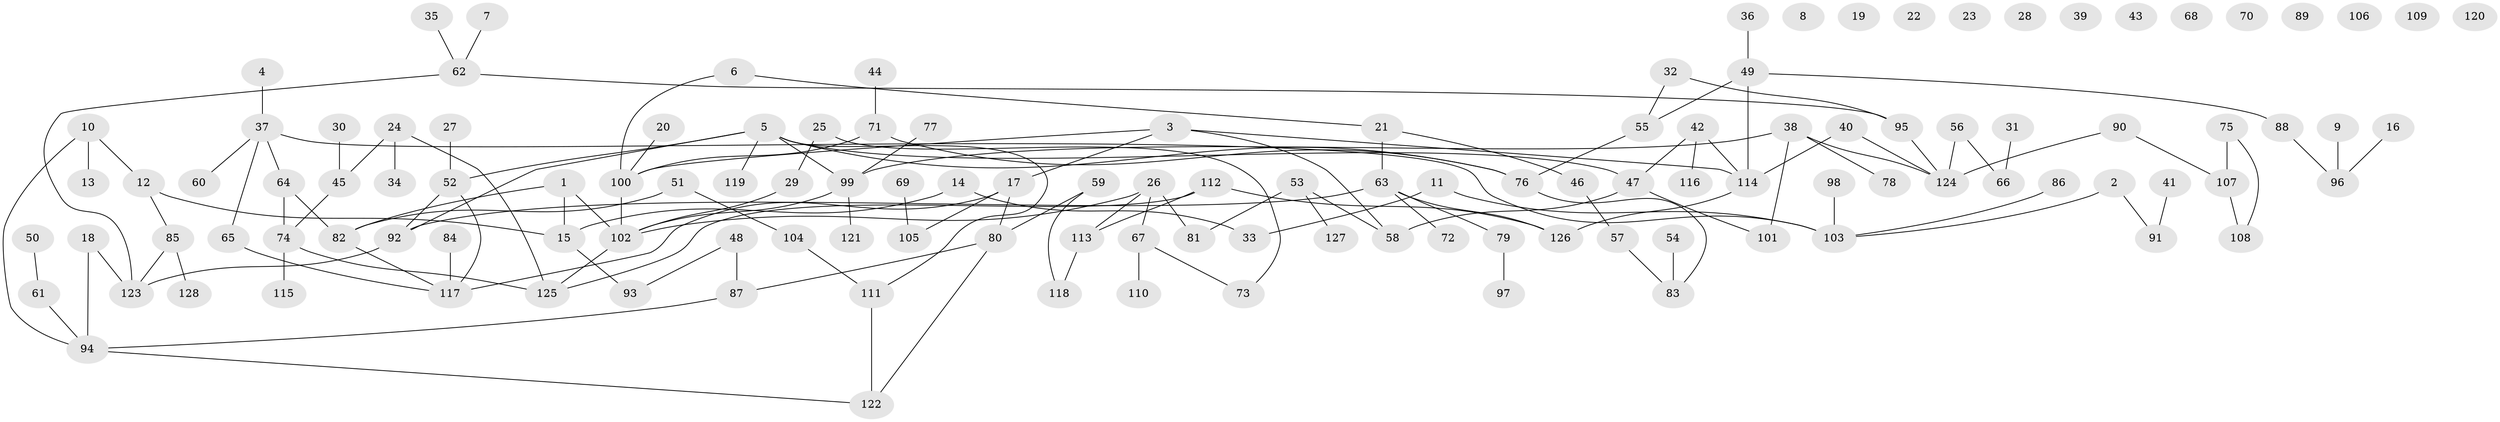 // Generated by graph-tools (version 1.1) at 2025/33/03/09/25 02:33:50]
// undirected, 128 vertices, 145 edges
graph export_dot {
graph [start="1"]
  node [color=gray90,style=filled];
  1;
  2;
  3;
  4;
  5;
  6;
  7;
  8;
  9;
  10;
  11;
  12;
  13;
  14;
  15;
  16;
  17;
  18;
  19;
  20;
  21;
  22;
  23;
  24;
  25;
  26;
  27;
  28;
  29;
  30;
  31;
  32;
  33;
  34;
  35;
  36;
  37;
  38;
  39;
  40;
  41;
  42;
  43;
  44;
  45;
  46;
  47;
  48;
  49;
  50;
  51;
  52;
  53;
  54;
  55;
  56;
  57;
  58;
  59;
  60;
  61;
  62;
  63;
  64;
  65;
  66;
  67;
  68;
  69;
  70;
  71;
  72;
  73;
  74;
  75;
  76;
  77;
  78;
  79;
  80;
  81;
  82;
  83;
  84;
  85;
  86;
  87;
  88;
  89;
  90;
  91;
  92;
  93;
  94;
  95;
  96;
  97;
  98;
  99;
  100;
  101;
  102;
  103;
  104;
  105;
  106;
  107;
  108;
  109;
  110;
  111;
  112;
  113;
  114;
  115;
  116;
  117;
  118;
  119;
  120;
  121;
  122;
  123;
  124;
  125;
  126;
  127;
  128;
  1 -- 15;
  1 -- 82;
  1 -- 102;
  2 -- 91;
  2 -- 103;
  3 -- 17;
  3 -- 58;
  3 -- 100;
  3 -- 114;
  4 -- 37;
  5 -- 47;
  5 -- 52;
  5 -- 76;
  5 -- 92;
  5 -- 99;
  5 -- 111;
  5 -- 119;
  6 -- 21;
  6 -- 100;
  7 -- 62;
  9 -- 96;
  10 -- 12;
  10 -- 13;
  10 -- 94;
  11 -- 33;
  11 -- 103;
  12 -- 15;
  12 -- 85;
  14 -- 15;
  14 -- 33;
  15 -- 93;
  16 -- 96;
  17 -- 80;
  17 -- 105;
  17 -- 117;
  18 -- 94;
  18 -- 123;
  20 -- 100;
  21 -- 46;
  21 -- 63;
  24 -- 34;
  24 -- 45;
  24 -- 125;
  25 -- 29;
  25 -- 73;
  26 -- 67;
  26 -- 81;
  26 -- 102;
  26 -- 113;
  27 -- 52;
  29 -- 102;
  30 -- 45;
  31 -- 66;
  32 -- 55;
  32 -- 95;
  35 -- 62;
  36 -- 49;
  37 -- 60;
  37 -- 64;
  37 -- 65;
  37 -- 103;
  38 -- 78;
  38 -- 99;
  38 -- 101;
  38 -- 124;
  40 -- 114;
  40 -- 124;
  41 -- 91;
  42 -- 47;
  42 -- 114;
  42 -- 116;
  44 -- 71;
  45 -- 74;
  46 -- 57;
  47 -- 58;
  47 -- 101;
  48 -- 87;
  48 -- 93;
  49 -- 55;
  49 -- 88;
  49 -- 114;
  50 -- 61;
  51 -- 82;
  51 -- 104;
  52 -- 92;
  52 -- 117;
  53 -- 58;
  53 -- 81;
  53 -- 127;
  54 -- 83;
  55 -- 76;
  56 -- 66;
  56 -- 124;
  57 -- 83;
  59 -- 80;
  59 -- 118;
  61 -- 94;
  62 -- 95;
  62 -- 123;
  63 -- 72;
  63 -- 79;
  63 -- 92;
  63 -- 126;
  64 -- 74;
  64 -- 82;
  65 -- 117;
  67 -- 73;
  67 -- 110;
  69 -- 105;
  71 -- 76;
  71 -- 100;
  74 -- 115;
  74 -- 125;
  75 -- 107;
  75 -- 108;
  76 -- 83;
  77 -- 99;
  79 -- 97;
  80 -- 87;
  80 -- 122;
  82 -- 117;
  84 -- 117;
  85 -- 123;
  85 -- 128;
  86 -- 103;
  87 -- 94;
  88 -- 96;
  90 -- 107;
  90 -- 124;
  92 -- 123;
  94 -- 122;
  95 -- 124;
  98 -- 103;
  99 -- 102;
  99 -- 121;
  100 -- 102;
  102 -- 125;
  104 -- 111;
  107 -- 108;
  111 -- 122;
  112 -- 113;
  112 -- 125;
  112 -- 126;
  113 -- 118;
  114 -- 126;
}
